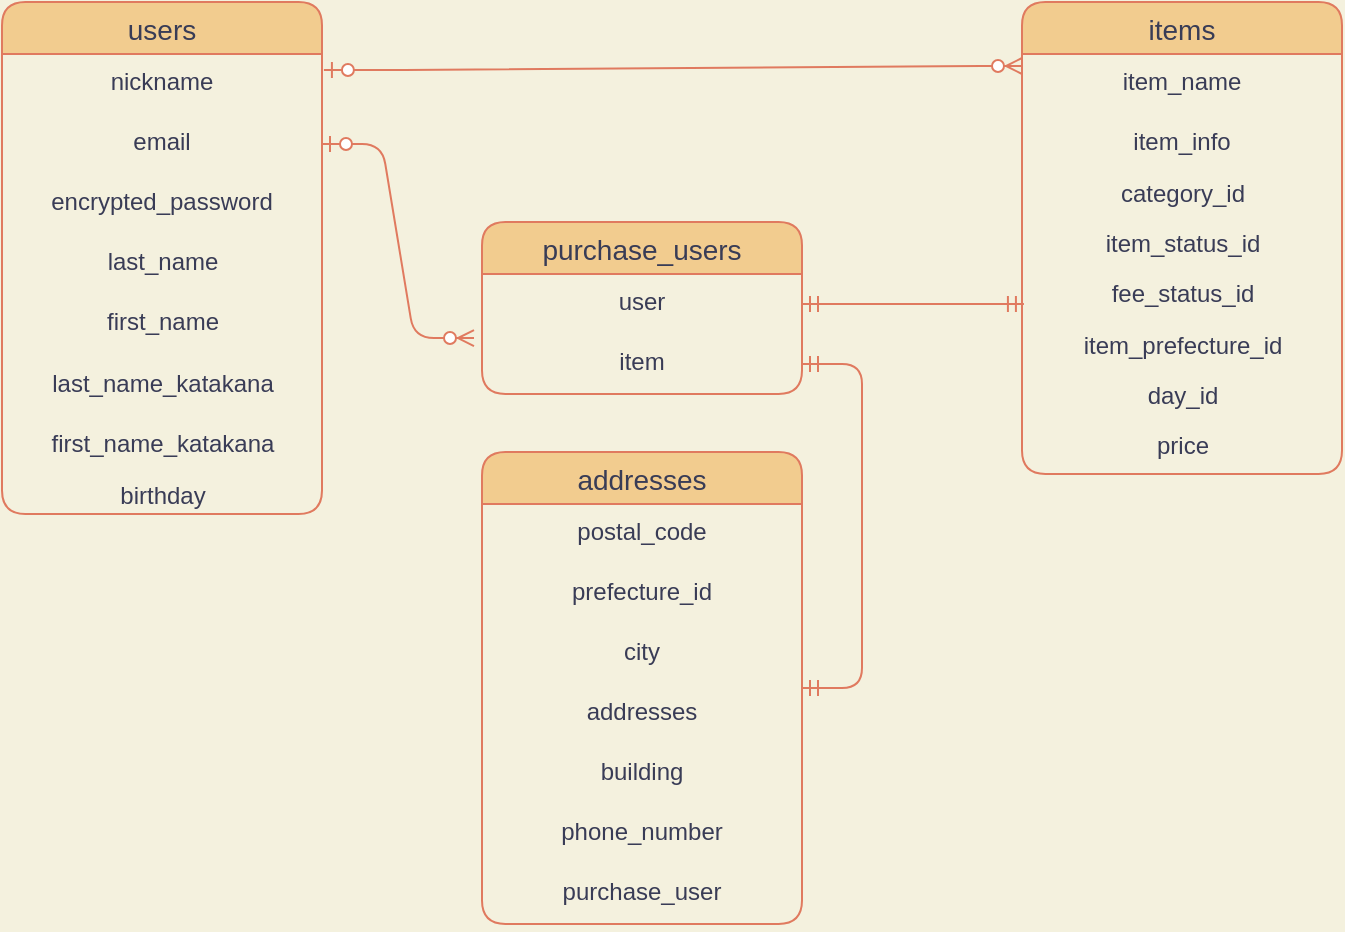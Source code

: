 <mxfile>
    <diagram id="ddmY00qZYriKyeACMEzi" name="ページ1">
        <mxGraphModel dx="1180" dy="680" grid="1" gridSize="10" guides="1" tooltips="1" connect="1" arrows="1" fold="1" page="1" pageScale="1" pageWidth="827" pageHeight="1169" background="#F4F1DE" math="0" shadow="0">
            <root>
                <mxCell id="0"/>
                <mxCell id="1" parent="0"/>
                <mxCell id="31" value="purchase_users" style="swimlane;fontStyle=0;childLayout=stackLayout;horizontal=1;startSize=26;horizontalStack=0;resizeParent=1;resizeParentMax=0;resizeLast=0;collapsible=1;marginBottom=0;align=center;fontSize=14;fillColor=#F2CC8F;strokeColor=#E07A5F;fontColor=#393C56;rounded=1;" vertex="1" parent="1">
                    <mxGeometry x="310" y="470" width="160" height="86" as="geometry"/>
                </mxCell>
                <mxCell id="32" value="user" style="text;strokeColor=none;fillColor=none;spacingLeft=4;spacingRight=4;overflow=hidden;rotatable=0;points=[[0,0.5],[1,0.5]];portConstraint=eastwest;fontSize=12;align=center;fontColor=#393C56;rounded=1;" vertex="1" parent="31">
                    <mxGeometry y="26" width="160" height="30" as="geometry"/>
                </mxCell>
                <mxCell id="33" value="item" style="text;strokeColor=none;fillColor=none;spacingLeft=4;spacingRight=4;overflow=hidden;rotatable=0;points=[[0,0.5],[1,0.5]];portConstraint=eastwest;fontSize=12;align=center;fontColor=#393C56;rounded=1;" vertex="1" parent="31">
                    <mxGeometry y="56" width="160" height="30" as="geometry"/>
                </mxCell>
                <mxCell id="35" value="addresses" style="swimlane;fontStyle=0;childLayout=stackLayout;horizontal=1;startSize=26;horizontalStack=0;resizeParent=1;resizeParentMax=0;resizeLast=0;collapsible=1;marginBottom=0;align=center;fontSize=14;fillColor=#F2CC8F;strokeColor=#E07A5F;fontColor=#393C56;rounded=1;" vertex="1" parent="1">
                    <mxGeometry x="310" y="585" width="160" height="236" as="geometry"/>
                </mxCell>
                <mxCell id="88" value="postal_code" style="text;strokeColor=none;fillColor=none;spacingLeft=4;spacingRight=4;overflow=hidden;rotatable=0;points=[[0,0.5],[1,0.5]];portConstraint=eastwest;fontSize=12;align=center;fontColor=#393C56;rounded=1;" vertex="1" parent="35">
                    <mxGeometry y="26" width="160" height="30" as="geometry"/>
                </mxCell>
                <mxCell id="89" value="prefecture_id" style="text;strokeColor=none;fillColor=none;spacingLeft=4;spacingRight=4;overflow=hidden;rotatable=0;points=[[0,0.5],[1,0.5]];portConstraint=eastwest;fontSize=12;align=center;fontColor=#393C56;rounded=1;" vertex="1" parent="35">
                    <mxGeometry y="56" width="160" height="30" as="geometry"/>
                </mxCell>
                <mxCell id="87" value="city" style="text;strokeColor=none;fillColor=none;spacingLeft=4;spacingRight=4;overflow=hidden;rotatable=0;points=[[0,0.5],[1,0.5]];portConstraint=eastwest;fontSize=12;align=center;fontColor=#393C56;rounded=1;" vertex="1" parent="35">
                    <mxGeometry y="86" width="160" height="30" as="geometry"/>
                </mxCell>
                <mxCell id="86" value="addresses" style="text;strokeColor=none;fillColor=none;spacingLeft=4;spacingRight=4;overflow=hidden;rotatable=0;points=[[0,0.5],[1,0.5]];portConstraint=eastwest;fontSize=12;align=center;fontColor=#393C56;rounded=1;" vertex="1" parent="35">
                    <mxGeometry y="116" width="160" height="30" as="geometry"/>
                </mxCell>
                <mxCell id="84" value="building" style="text;strokeColor=none;fillColor=none;spacingLeft=4;spacingRight=4;overflow=hidden;rotatable=0;points=[[0,0.5],[1,0.5]];portConstraint=eastwest;fontSize=12;align=center;fontColor=#393C56;rounded=1;" vertex="1" parent="35">
                    <mxGeometry y="146" width="160" height="30" as="geometry"/>
                </mxCell>
                <mxCell id="83" value="phone_number" style="text;strokeColor=none;fillColor=none;spacingLeft=4;spacingRight=4;overflow=hidden;rotatable=0;points=[[0,0.5],[1,0.5]];portConstraint=eastwest;fontSize=12;align=center;fontColor=#393C56;rounded=1;" vertex="1" parent="35">
                    <mxGeometry y="176" width="160" height="30" as="geometry"/>
                </mxCell>
                <mxCell id="82" value="purchase_user" style="text;strokeColor=none;fillColor=none;spacingLeft=4;spacingRight=4;overflow=hidden;rotatable=0;points=[[0,0.5],[1,0.5]];portConstraint=eastwest;fontSize=12;align=center;fontColor=#393C56;rounded=1;" vertex="1" parent="35">
                    <mxGeometry y="206" width="160" height="30" as="geometry"/>
                </mxCell>
                <mxCell id="40" value="" style="edgeStyle=entityRelationEdgeStyle;fontSize=12;html=1;endArrow=ERzeroToMany;startArrow=ERzeroToOne;exitX=1.006;exitY=0.267;exitDx=0;exitDy=0;strokeColor=#E07A5F;fontColor=#393C56;entryX=0;entryY=0.2;entryDx=0;entryDy=0;entryPerimeter=0;exitPerimeter=0;labelBackgroundColor=#F4F1DE;" edge="1" parent="1" source="64" target="48">
                    <mxGeometry width="100" height="100" relative="1" as="geometry">
                        <mxPoint x="200" y="265" as="sourcePoint"/>
                        <mxPoint x="550" y="260" as="targetPoint"/>
                    </mxGeometry>
                </mxCell>
                <mxCell id="41" value="" style="edgeStyle=entityRelationEdgeStyle;fontSize=12;html=1;endArrow=ERzeroToMany;startArrow=ERzeroToOne;entryX=-0.025;entryY=0.067;entryDx=0;entryDy=0;entryPerimeter=0;strokeColor=#E07A5F;fontColor=#393C56;labelBackgroundColor=#F4F1DE;" edge="1" parent="1" source="65" target="33">
                    <mxGeometry width="100" height="100" relative="1" as="geometry">
                        <mxPoint x="200" y="310" as="sourcePoint"/>
                        <mxPoint x="150" y="350" as="targetPoint"/>
                    </mxGeometry>
                </mxCell>
                <mxCell id="42" value="" style="edgeStyle=entityRelationEdgeStyle;fontSize=12;html=1;endArrow=ERmandOne;startArrow=ERmandOne;entryX=0.006;entryY=0.75;entryDx=0;entryDy=0;exitX=1;exitY=0.5;exitDx=0;exitDy=0;strokeColor=#E07A5F;fontColor=#393C56;entryPerimeter=0;labelBackgroundColor=#F4F1DE;" edge="1" parent="1" source="32" target="73">
                    <mxGeometry width="100" height="100" relative="1" as="geometry">
                        <mxPoint x="500" y="528" as="sourcePoint"/>
                        <mxPoint x="550" y="302" as="targetPoint"/>
                    </mxGeometry>
                </mxCell>
                <mxCell id="44" value="" style="edgeStyle=entityRelationEdgeStyle;fontSize=12;html=1;endArrow=ERmandOne;startArrow=ERmandOne;entryX=1;entryY=0.5;entryDx=0;entryDy=0;strokeColor=#E07A5F;fontColor=#393C56;labelBackgroundColor=#F4F1DE;" edge="1" parent="1" source="35" target="33">
                    <mxGeometry width="100" height="100" relative="1" as="geometry">
                        <mxPoint x="290" y="620" as="sourcePoint"/>
                        <mxPoint x="460" y="521" as="targetPoint"/>
                    </mxGeometry>
                </mxCell>
                <mxCell id="46" value="items" style="swimlane;fontStyle=0;childLayout=stackLayout;horizontal=1;startSize=26;horizontalStack=0;resizeParent=1;resizeParentMax=0;resizeLast=0;collapsible=1;marginBottom=0;align=center;fontSize=14;sketch=0;strokeColor=#E07A5F;fillColor=#F2CC8F;fontColor=#393C56;rounded=1;" vertex="1" parent="1">
                    <mxGeometry x="580" y="360" width="160" height="236" as="geometry"/>
                </mxCell>
                <mxCell id="48" value="item_name" style="text;strokeColor=none;fillColor=none;spacingLeft=4;spacingRight=4;overflow=hidden;rotatable=0;points=[[0,0.5],[1,0.5]];portConstraint=eastwest;fontSize=12;fontColor=#393C56;align=center;rounded=1;" vertex="1" parent="46">
                    <mxGeometry y="26" width="160" height="30" as="geometry"/>
                </mxCell>
                <mxCell id="49" value="item_info" style="text;strokeColor=none;fillColor=none;spacingLeft=4;spacingRight=4;overflow=hidden;rotatable=0;points=[[0,0.5],[1,0.5]];portConstraint=eastwest;fontSize=12;fontColor=#393C56;align=center;rounded=1;" vertex="1" parent="46">
                    <mxGeometry y="56" width="160" height="30" as="geometry"/>
                </mxCell>
                <mxCell id="71" value="category_id" style="text;html=1;resizable=0;autosize=1;align=center;verticalAlign=middle;points=[];fillColor=none;strokeColor=none;sketch=0;fontColor=#393C56;rounded=1;" vertex="1" parent="46">
                    <mxGeometry y="86" width="160" height="20" as="geometry"/>
                </mxCell>
                <mxCell id="72" value="item_status_id" style="text;html=1;resizable=0;autosize=1;align=center;verticalAlign=middle;points=[];fillColor=none;strokeColor=none;sketch=0;fontColor=#393C56;rounded=1;spacingLeft=4;spacingRight=4;spacingTop=4;spacingBottom=4;" vertex="1" parent="46">
                    <mxGeometry y="106" width="160" height="30" as="geometry"/>
                </mxCell>
                <mxCell id="73" value="fee_status_id" style="text;html=1;resizable=0;autosize=1;align=center;verticalAlign=middle;points=[];fillColor=none;strokeColor=none;sketch=0;fontColor=#393C56;rounded=1;spacingLeft=4;spacingRight=4;spacingBottom=2;spacingTop=2;" vertex="1" parent="46">
                    <mxGeometry y="136" width="160" height="20" as="geometry"/>
                </mxCell>
                <mxCell id="74" value="item_prefecture_id" style="text;html=1;resizable=0;autosize=1;align=center;verticalAlign=middle;points=[];fillColor=none;strokeColor=none;sketch=0;fontColor=#393C56;rounded=1;spacingLeft=4;spacingRight=4;spacingTop=4;spacingBottom=2;" vertex="1" parent="46">
                    <mxGeometry y="156" width="160" height="30" as="geometry"/>
                </mxCell>
                <mxCell id="75" value="day_id" style="text;html=1;resizable=0;autosize=1;align=center;verticalAlign=middle;points=[];fillColor=none;strokeColor=none;sketch=0;fontColor=#393C56;rounded=1;spacingTop=3;spacingBottom=2;" vertex="1" parent="46">
                    <mxGeometry y="186" width="160" height="20" as="geometry"/>
                </mxCell>
                <mxCell id="76" value="price" style="text;html=1;resizable=0;autosize=1;align=center;verticalAlign=middle;points=[];fillColor=none;strokeColor=none;sketch=0;fontColor=#393C56;rounded=1;spacingTop=4;spacingBottom=2;" vertex="1" parent="46">
                    <mxGeometry y="206" width="160" height="30" as="geometry"/>
                </mxCell>
                <mxCell id="63" value="users" style="swimlane;fontStyle=0;childLayout=stackLayout;horizontal=1;startSize=26;horizontalStack=0;resizeParent=1;resizeParentMax=0;resizeLast=0;collapsible=1;marginBottom=0;align=center;fontSize=14;sketch=0;strokeColor=#E07A5F;fillColor=#F2CC8F;fontColor=#393C56;rounded=1;" vertex="1" parent="1">
                    <mxGeometry x="70" y="360" width="160" height="256" as="geometry"/>
                </mxCell>
                <mxCell id="64" value="nickname" style="text;strokeColor=none;fillColor=none;spacingLeft=4;spacingRight=4;overflow=hidden;rotatable=0;points=[[0,0.5],[1,0.5]];portConstraint=eastwest;fontSize=12;fontColor=#393C56;align=center;rounded=1;" vertex="1" parent="63">
                    <mxGeometry y="26" width="160" height="30" as="geometry"/>
                </mxCell>
                <mxCell id="65" value="email" style="text;strokeColor=none;fillColor=none;spacingLeft=4;spacingRight=4;overflow=hidden;rotatable=0;points=[[0,0.5],[1,0.5]];portConstraint=eastwest;fontSize=12;fontColor=#393C56;align=center;rounded=1;" vertex="1" parent="63">
                    <mxGeometry y="56" width="160" height="30" as="geometry"/>
                </mxCell>
                <mxCell id="66" value="encrypted_password" style="text;strokeColor=none;fillColor=none;spacingLeft=4;spacingRight=4;overflow=hidden;rotatable=0;points=[[0,0.5],[1,0.5]];portConstraint=eastwest;fontSize=12;fontColor=#393C56;align=center;rounded=1;" vertex="1" parent="63">
                    <mxGeometry y="86" width="160" height="30" as="geometry"/>
                </mxCell>
                <mxCell id="68" value="last_name" style="text;html=1;resizable=0;autosize=1;align=center;verticalAlign=middle;points=[];fillColor=none;strokeColor=none;sketch=0;fontColor=#393C56;rounded=1;spacingBottom=4;spacingTop=2;" vertex="1" parent="63">
                    <mxGeometry y="116" width="160" height="30" as="geometry"/>
                </mxCell>
                <mxCell id="67" value="first_name" style="text;html=1;resizable=0;autosize=1;align=center;verticalAlign=middle;points=[];fillColor=none;strokeColor=none;sketch=0;fontColor=#393C56;rounded=1;spacingBottom=4;spacingTop=2;" vertex="1" parent="63">
                    <mxGeometry y="146" width="160" height="30" as="geometry"/>
                </mxCell>
                <mxCell id="92" value="last_name_katakana" style="text;html=1;resizable=0;autosize=1;align=center;verticalAlign=middle;points=[];fillColor=none;strokeColor=none;sketch=0;fontColor=#393C56;rounded=1;spacingBottom=4;spacingTop=3;" vertex="1" parent="63">
                    <mxGeometry y="176" width="160" height="30" as="geometry"/>
                </mxCell>
                <mxCell id="69" value="first_name_katakana" style="text;html=1;resizable=0;autosize=1;align=center;verticalAlign=middle;points=[];fillColor=none;strokeColor=none;sketch=0;fontColor=#393C56;rounded=1;spacingBottom=4;spacingTop=3;" vertex="1" parent="63">
                    <mxGeometry y="206" width="160" height="30" as="geometry"/>
                </mxCell>
                <mxCell id="70" value="birthday" style="text;html=1;resizable=0;autosize=1;align=center;verticalAlign=middle;points=[];fillColor=none;strokeColor=none;sketch=0;fontColor=#393C56;rounded=1;spacingTop=2;" vertex="1" parent="63">
                    <mxGeometry y="236" width="160" height="20" as="geometry"/>
                </mxCell>
            </root>
        </mxGraphModel>
    </diagram>
</mxfile>